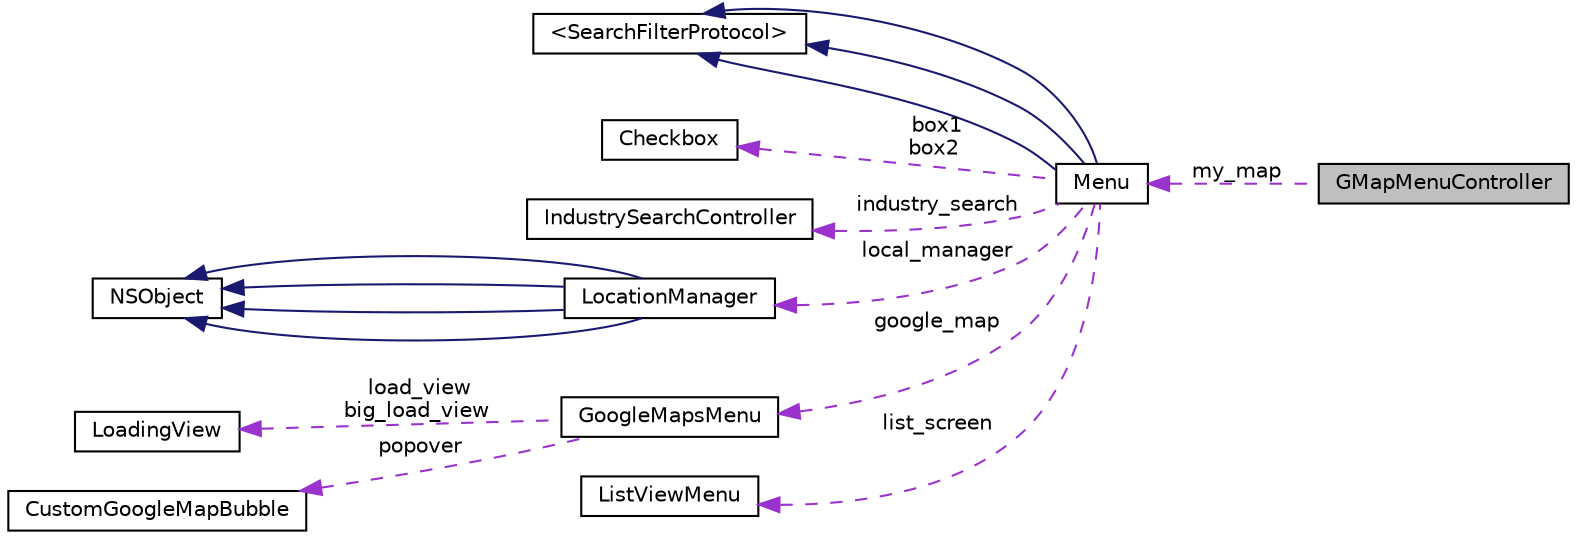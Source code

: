 digraph G
{
  edge [fontname="Helvetica",fontsize="10",labelfontname="Helvetica",labelfontsize="10"];
  node [fontname="Helvetica",fontsize="10",shape=record];
  rankdir="LR";
  Node1 [label="GMapMenuController",height=0.2,width=0.4,color="black", fillcolor="grey75", style="filled" fontcolor="black"];
  Node2 -> Node1 [dir="back",color="darkorchid3",fontsize="10",style="dashed",label=" my_map" ,fontname="Helvetica"];
  Node2 [label="Menu",height=0.2,width=0.4,color="black", fillcolor="white", style="filled",URL="$interface_menu.html"];
  Node3 -> Node2 [dir="back",color="midnightblue",fontsize="10",style="solid",fontname="Helvetica"];
  Node3 [label="\<SearchFilterProtocol\>",height=0.2,width=0.4,color="black", fillcolor="white", style="filled",URL="$protocol_search_filter_protocol-p.html"];
  Node3 -> Node2 [dir="back",color="midnightblue",fontsize="10",style="solid",fontname="Helvetica"];
  Node3 -> Node2 [dir="back",color="midnightblue",fontsize="10",style="solid",fontname="Helvetica"];
  Node4 -> Node2 [dir="back",color="darkorchid3",fontsize="10",style="dashed",label=" box1\nbox2" ,fontname="Helvetica"];
  Node4 [label="Checkbox",height=0.2,width=0.4,color="black", fillcolor="white", style="filled",URL="$interface_checkbox.html"];
  Node5 -> Node2 [dir="back",color="darkorchid3",fontsize="10",style="dashed",label=" industry_search" ,fontname="Helvetica"];
  Node5 [label="IndustrySearchController",height=0.2,width=0.4,color="black", fillcolor="white", style="filled",URL="$interface_industry_search_controller.html"];
  Node6 -> Node2 [dir="back",color="darkorchid3",fontsize="10",style="dashed",label=" local_manager" ,fontname="Helvetica"];
  Node6 [label="LocationManager",height=0.2,width=0.4,color="black", fillcolor="white", style="filled",URL="$interface_location_manager.html"];
  Node7 -> Node6 [dir="back",color="midnightblue",fontsize="10",style="solid",fontname="Helvetica"];
  Node7 [label="NSObject",height=0.2,width=0.4,color="black", fillcolor="white", style="filled",URL="$class_n_s_object.html"];
  Node7 -> Node6 [dir="back",color="midnightblue",fontsize="10",style="solid",fontname="Helvetica"];
  Node7 -> Node6 [dir="back",color="midnightblue",fontsize="10",style="solid",fontname="Helvetica"];
  Node7 -> Node6 [dir="back",color="midnightblue",fontsize="10",style="solid",fontname="Helvetica"];
  Node8 -> Node2 [dir="back",color="darkorchid3",fontsize="10",style="dashed",label=" google_map" ,fontname="Helvetica"];
  Node8 [label="GoogleMapsMenu",height=0.2,width=0.4,color="black", fillcolor="white", style="filled",URL="$interface_google_maps_menu.html"];
  Node9 -> Node8 [dir="back",color="darkorchid3",fontsize="10",style="dashed",label=" load_view\nbig_load_view" ,fontname="Helvetica"];
  Node9 [label="LoadingView",height=0.2,width=0.4,color="black", fillcolor="white", style="filled",URL="$interface_loading_view.html"];
  Node10 -> Node8 [dir="back",color="darkorchid3",fontsize="10",style="dashed",label=" popover" ,fontname="Helvetica"];
  Node10 [label="CustomGoogleMapBubble",height=0.2,width=0.4,color="black", fillcolor="white", style="filled",URL="$interface_custom_google_map_bubble.html"];
  Node11 -> Node2 [dir="back",color="darkorchid3",fontsize="10",style="dashed",label=" list_screen" ,fontname="Helvetica"];
  Node11 [label="ListViewMenu",height=0.2,width=0.4,color="black", fillcolor="white", style="filled",URL="$interface_list_view_menu.html"];
}
